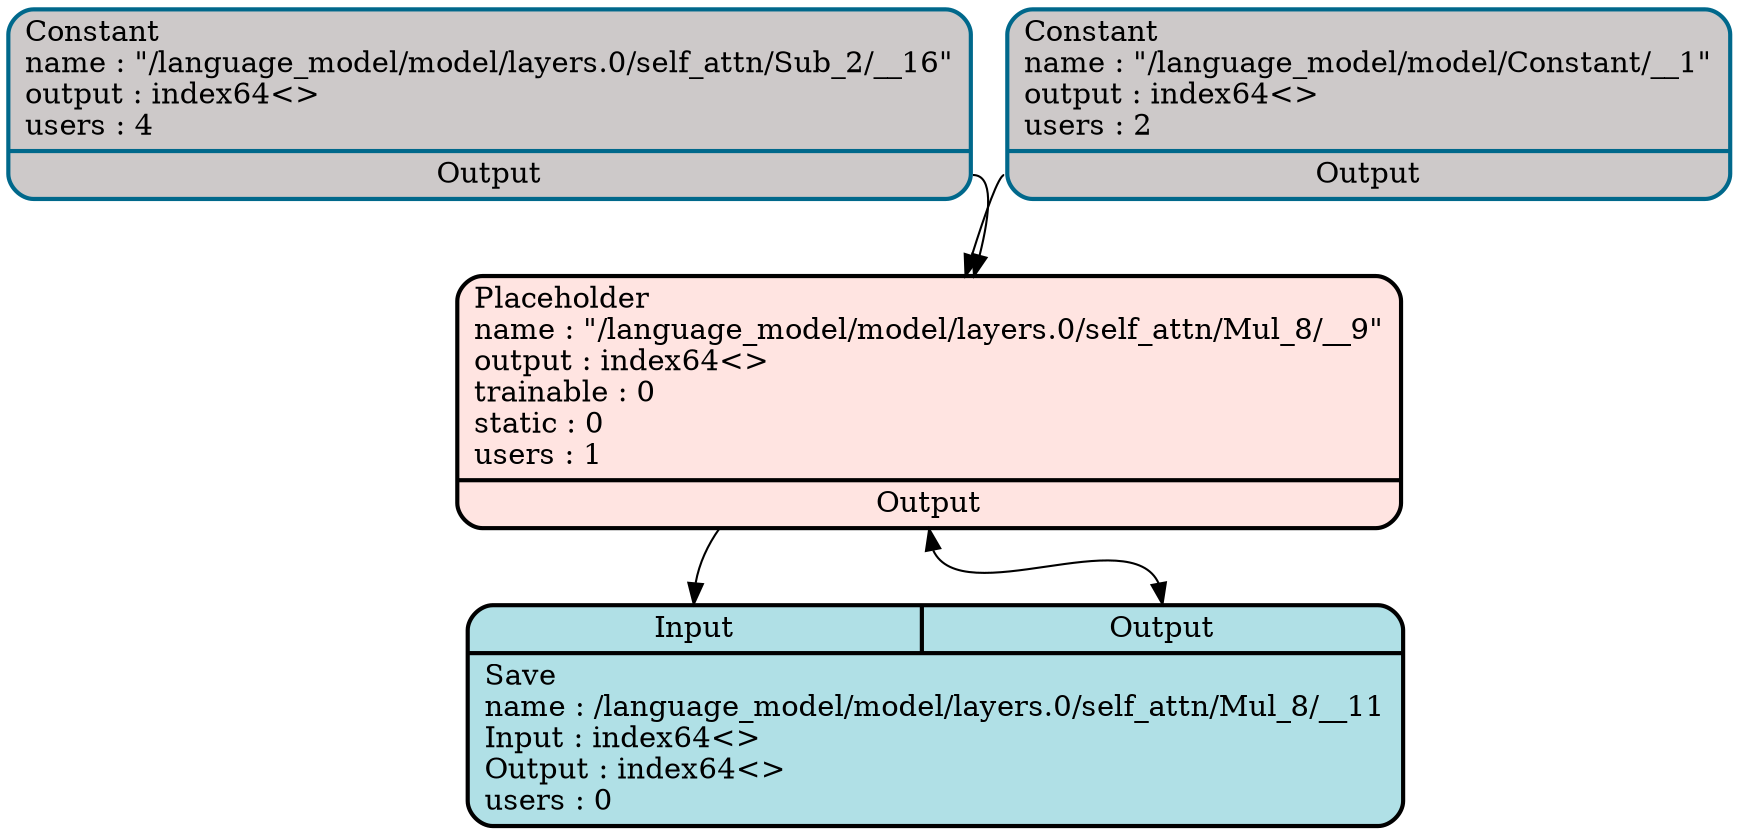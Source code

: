 digraph DAG {
	rankdir=TB;
"/language_model/model/layers.0/self_attn/Mul_8/__11" [
	label = "{{<Input>Input|<Output>Output}|{Save\lname : /language_model/model/layers.0/self_attn/Mul_8/__11\lInput : index64\<\>\lOutput : index64\<\>\lusers : 0\l}}"
	shape = "record"
	style="filled,rounded"
	fillcolor=PowderBlue
penwidth = 2];

"/language_model/model/layers.0/self_attn/Mul_8/__9" [
	label = "{{<LHS>LHS|<RHS>RHS}|{Mul\lname : /language_model/model/layers.0/self_attn/Mul_8/__9\lLHS : index64\<\>\lRHS : index64\<\>\lusers : 1\lResult : index64\<\>\l}|{<Result>Result}}"
	shape = "record"
	style="filled,rounded"
	fillcolor=PeachPuff1
penwidth = 2];

"/language_model/model/layers.0/self_attn/Sub_2/__16" [
	label = "{{Constant\lname : \"/language_model/model/layers.0/self_attn/Sub_2/__16\"\loutput : index64\<\>\lusers : 4\l}|{<Output>Output}}"
	shape = "record"
	style="filled,rounded"
	fillcolor=Snow3 color=DeepSkyBlue4
penwidth = 2];

"/language_model/model/Constant/__1" [
	label = "{{Constant\lname : \"/language_model/model/Constant/__1\"\loutput : index64\<\>\lusers : 2\l}|{<Output>Output}}"
	shape = "record"
	style="filled,rounded"
	fillcolor=Snow3 color=DeepSkyBlue4
penwidth = 2];

"/language_model/model/layers.0/self_attn/Mul_8/__9" [
	label = "{{Placeholder\lname : \"/language_model/model/layers.0/self_attn/Mul_8/__9\"\loutput : index64\<\>\ltrainable : 0\lstatic : 0\lusers : 1\l}|{<Output>Output}}"
	shape = "record"
	style="filled,rounded"
	fillcolor=MistyRose1
penwidth = 2];

"/language_model/model/layers.0/self_attn/Mul_8/__9" :"Output"  -> "/language_model/model/layers.0/self_attn/Mul_8/__11" :"Output"  [dir="both"];
"/language_model/model/Constant/__1" :"Output"  -> "/language_model/model/layers.0/self_attn/Mul_8/__9" :"RHS" ;
"/language_model/model/layers.0/self_attn/Sub_2/__16" :"Output"  -> "/language_model/model/layers.0/self_attn/Mul_8/__9" :"LHS" ;
"/language_model/model/layers.0/self_attn/Mul_8/__9" :"Result"  -> "/language_model/model/layers.0/self_attn/Mul_8/__11" :"Input" ;
}